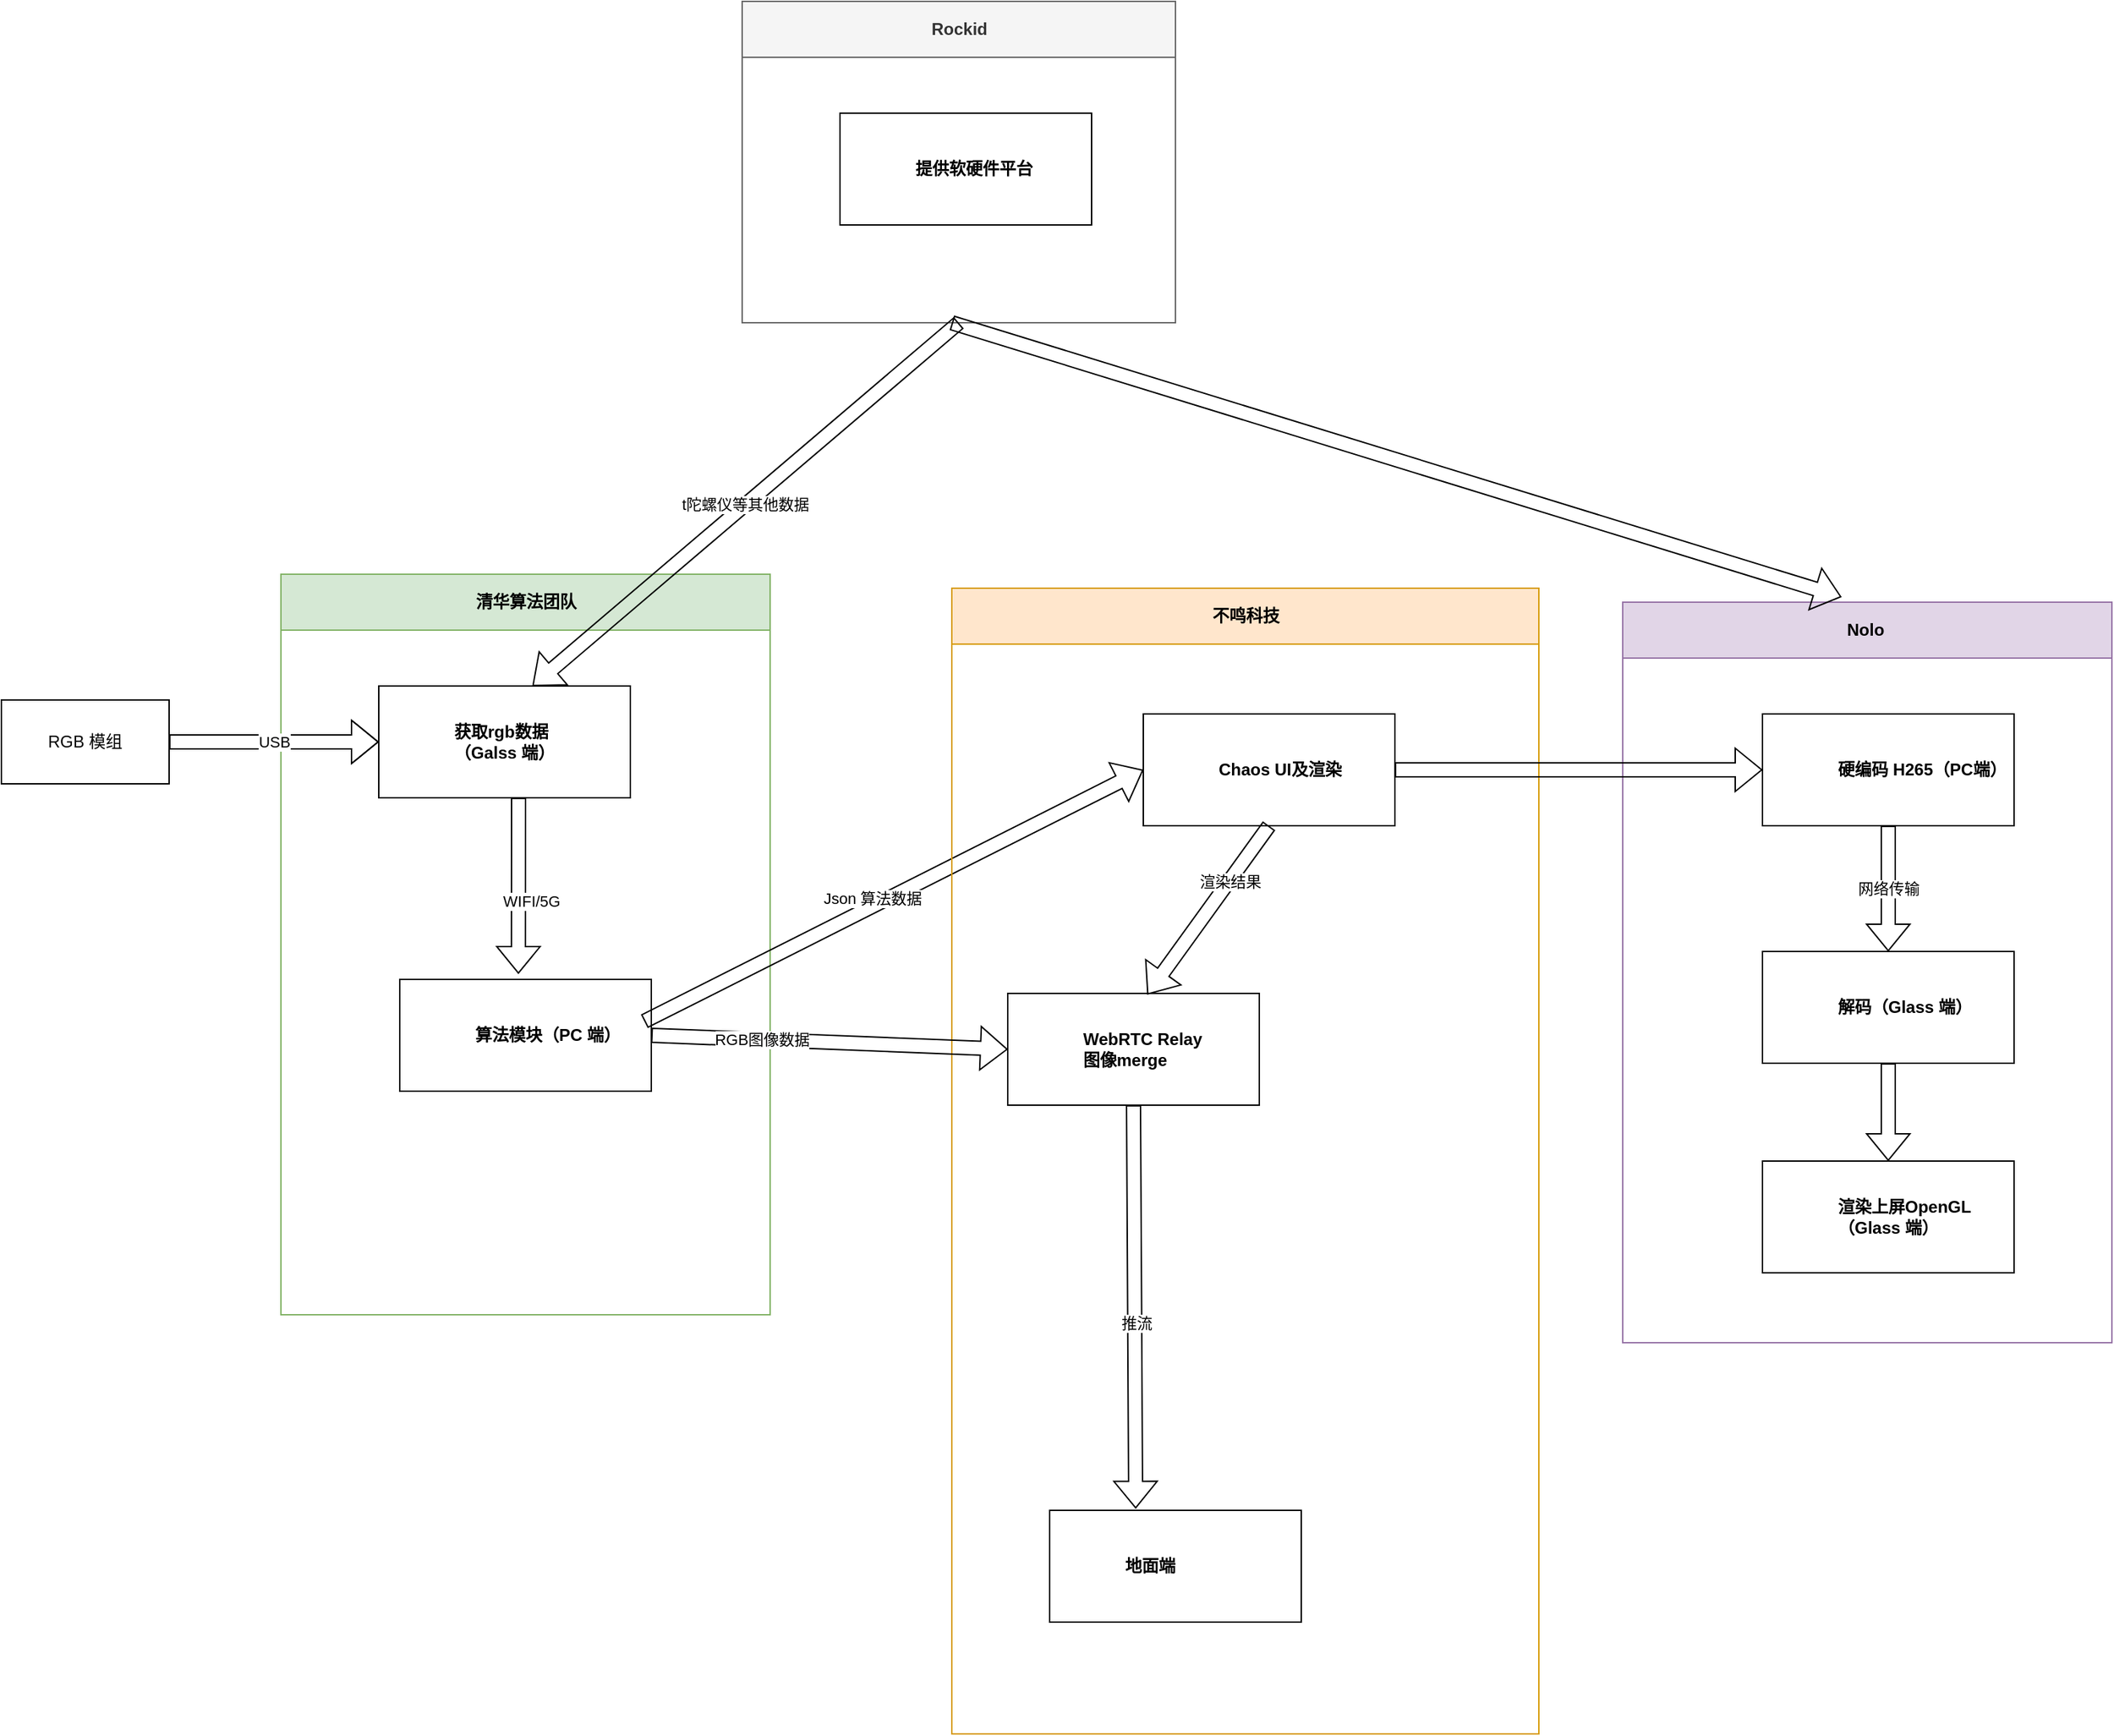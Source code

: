 <mxfile version="20.1.2" type="github">
  <diagram id="prtHgNgQTEPvFCAcTncT" name="Page-1">
    <mxGraphModel dx="1769" dy="1803" grid="1" gridSize="10" guides="1" tooltips="1" connect="1" arrows="1" fold="1" page="1" pageScale="1" pageWidth="827" pageHeight="1169" math="0" shadow="0">
      <root>
        <mxCell id="0" />
        <mxCell id="1" parent="0" />
        <mxCell id="dNxyNK7c78bLwvsdeMH5-11" value="清华算法团队" style="swimlane;html=1;startSize=40;horizontal=1;containerType=tree;glass=0;fillColor=#d5e8d4;strokeColor=#82b366;" parent="1" vertex="1">
          <mxGeometry x="30" y="90" width="350" height="530" as="geometry" />
        </mxCell>
        <UserObject label="获取rgb数据&lt;br&gt;（Galss 端）" name="Edward Morrison" position="Brand Manager" location="Office 2" email="me@example.com" placeholders="1" id="K5jtcFGWHod2hciiucq--11">
          <mxCell style="label;image=https://cdn3.iconfinder.com/data/icons/user-avatars-1/512/users-10-3-128.png;whiteSpace=wrap;html=1;rounded=0;glass=0;treeFolding=1;treeMoving=1;" parent="dNxyNK7c78bLwvsdeMH5-11" vertex="1">
            <mxGeometry x="70" y="80" width="180" height="80" as="geometry" />
          </mxCell>
        </UserObject>
        <mxCell id="K5jtcFGWHod2hciiucq--27" value="" style="shape=flexArrow;endArrow=classic;html=1;rounded=0;entryX=0.555;entryY=-0.05;entryDx=0;entryDy=0;entryPerimeter=0;" parent="dNxyNK7c78bLwvsdeMH5-11" edge="1">
          <mxGeometry width="50" height="50" relative="1" as="geometry">
            <mxPoint x="170" y="160" as="sourcePoint" />
            <mxPoint x="169.9" y="286" as="targetPoint" />
          </mxGeometry>
        </mxCell>
        <mxCell id="K5jtcFGWHod2hciiucq--29" value="WIFI/5G" style="edgeLabel;html=1;align=center;verticalAlign=middle;resizable=0;points=[];" parent="K5jtcFGWHod2hciiucq--27" vertex="1" connectable="0">
          <mxGeometry x="0.178" y="9" relative="1" as="geometry">
            <mxPoint as="offset" />
          </mxGeometry>
        </mxCell>
        <UserObject label="算法模块（PC 端）" name="Edward Morrison" position="Brand Manager" location="Office 2" email="me@example.com" placeholders="1" id="K5jtcFGWHod2hciiucq--28">
          <mxCell style="label;image=https://cdn3.iconfinder.com/data/icons/user-avatars-1/512/users-10-3-128.png;whiteSpace=wrap;html=1;rounded=0;glass=0;treeFolding=1;treeMoving=1;" parent="dNxyNK7c78bLwvsdeMH5-11" vertex="1">
            <mxGeometry x="85" y="290" width="180" height="80" as="geometry" />
          </mxCell>
        </UserObject>
        <mxCell id="K5jtcFGWHod2hciiucq--34" value="" style="shape=flexArrow;endArrow=classic;html=1;rounded=0;entryX=0;entryY=0.5;entryDx=0;entryDy=0;" parent="dNxyNK7c78bLwvsdeMH5-11" target="K5jtcFGWHod2hciiucq--33" edge="1">
          <mxGeometry width="50" height="50" relative="1" as="geometry">
            <mxPoint x="260" y="320" as="sourcePoint" />
            <mxPoint x="310" y="270" as="targetPoint" />
          </mxGeometry>
        </mxCell>
        <mxCell id="K5jtcFGWHod2hciiucq--35" value="Json 算法数据" style="edgeLabel;html=1;align=center;verticalAlign=middle;resizable=0;points=[];" parent="K5jtcFGWHod2hciiucq--34" vertex="1" connectable="0">
          <mxGeometry x="-0.074" y="6" relative="1" as="geometry">
            <mxPoint as="offset" />
          </mxGeometry>
        </mxCell>
        <mxCell id="K5jtcFGWHod2hciiucq--1" value="不鸣科技" style="swimlane;html=1;startSize=40;horizontal=1;containerType=tree;glass=0;fillColor=#ffe6cc;strokeColor=#d79b00;" parent="1" vertex="1">
          <mxGeometry x="510" y="100" width="420" height="820" as="geometry" />
        </mxCell>
        <UserObject label="WebRTC Relay&lt;br&gt;图像merge" name="Edward Morrison" position="Brand Manager" location="Office 2" email="me@example.com" placeholders="1" id="K5jtcFGWHod2hciiucq--30">
          <mxCell style="label;image=https://cdn3.iconfinder.com/data/icons/user-avatars-1/512/users-10-3-128.png;whiteSpace=wrap;html=1;rounded=0;glass=0;treeFolding=1;treeMoving=1;" parent="K5jtcFGWHod2hciiucq--1" vertex="1">
            <mxGeometry x="40" y="290" width="180" height="80" as="geometry" />
          </mxCell>
        </UserObject>
        <UserObject label="Chaos UI及渲染" name="Edward Morrison" position="Brand Manager" location="Office 2" email="me@example.com" placeholders="1" id="K5jtcFGWHod2hciiucq--33">
          <mxCell style="label;image=https://cdn3.iconfinder.com/data/icons/user-avatars-1/512/users-10-3-128.png;whiteSpace=wrap;html=1;rounded=0;glass=0;treeFolding=1;treeMoving=1;" parent="K5jtcFGWHod2hciiucq--1" vertex="1">
            <mxGeometry x="137" y="90" width="180" height="80" as="geometry" />
          </mxCell>
        </UserObject>
        <mxCell id="K5jtcFGWHod2hciiucq--36" value="" style="shape=flexArrow;endArrow=classic;html=1;rounded=0;exitX=0.5;exitY=1;exitDx=0;exitDy=0;entryX=0.555;entryY=0.009;entryDx=0;entryDy=0;entryPerimeter=0;" parent="K5jtcFGWHod2hciiucq--1" source="K5jtcFGWHod2hciiucq--33" target="K5jtcFGWHod2hciiucq--30" edge="1">
          <mxGeometry width="50" height="50" relative="1" as="geometry">
            <mxPoint x="210" y="250" as="sourcePoint" />
            <mxPoint x="260" y="200" as="targetPoint" />
          </mxGeometry>
        </mxCell>
        <mxCell id="K5jtcFGWHod2hciiucq--37" value="渲染结果" style="edgeLabel;html=1;align=center;verticalAlign=middle;resizable=0;points=[];" parent="K5jtcFGWHod2hciiucq--36" vertex="1" connectable="0">
          <mxGeometry x="-0.347" relative="1" as="geometry">
            <mxPoint as="offset" />
          </mxGeometry>
        </mxCell>
        <UserObject label="地面端" name="Edward Morrison" position="Brand Manager" location="Office 2" email="me@example.com" placeholders="1" id="K5jtcFGWHod2hciiucq--38">
          <mxCell style="label;image=https://cdn3.iconfinder.com/data/icons/user-avatars-1/512/users-10-3-128.png;whiteSpace=wrap;html=1;rounded=0;glass=0;treeFolding=1;treeMoving=1;" parent="K5jtcFGWHod2hciiucq--1" vertex="1">
            <mxGeometry x="70" y="660" width="180" height="80" as="geometry" />
          </mxCell>
        </UserObject>
        <mxCell id="K5jtcFGWHod2hciiucq--45" value="" style="shape=flexArrow;endArrow=classic;html=1;rounded=0;exitX=0.5;exitY=1;exitDx=0;exitDy=0;entryX=0.342;entryY=-0.016;entryDx=0;entryDy=0;entryPerimeter=0;" parent="K5jtcFGWHod2hciiucq--1" source="K5jtcFGWHod2hciiucq--30" target="K5jtcFGWHod2hciiucq--38" edge="1">
          <mxGeometry width="50" height="50" relative="1" as="geometry">
            <mxPoint x="110" y="420" as="sourcePoint" />
            <mxPoint x="160" y="590" as="targetPoint" />
          </mxGeometry>
        </mxCell>
        <mxCell id="K5jtcFGWHod2hciiucq--46" value="推流" style="edgeLabel;html=1;align=center;verticalAlign=middle;resizable=0;points=[];" parent="K5jtcFGWHod2hciiucq--45" vertex="1" connectable="0">
          <mxGeometry x="0.076" y="1" relative="1" as="geometry">
            <mxPoint as="offset" />
          </mxGeometry>
        </mxCell>
        <mxCell id="K5jtcFGWHod2hciiucq--5" value="Nolo&amp;nbsp;" style="swimlane;html=1;startSize=40;horizontal=1;containerType=tree;glass=0;fillColor=#e1d5e7;strokeColor=#9673a6;" parent="1" vertex="1">
          <mxGeometry x="990" y="110" width="350" height="530" as="geometry" />
        </mxCell>
        <UserObject label="硬编码 H265（PC端）" name="Edward Morrison" position="Brand Manager" location="Office 2" email="me@example.com" placeholders="1" id="K5jtcFGWHod2hciiucq--49">
          <mxCell style="label;image=https://cdn3.iconfinder.com/data/icons/user-avatars-1/512/users-10-3-128.png;whiteSpace=wrap;html=1;rounded=0;glass=0;treeFolding=1;treeMoving=1;" parent="K5jtcFGWHod2hciiucq--5" vertex="1">
            <mxGeometry x="100" y="80" width="180" height="80" as="geometry" />
          </mxCell>
        </UserObject>
        <UserObject label="解码（Glass 端）" name="Edward Morrison" position="Brand Manager" location="Office 2" email="me@example.com" placeholders="1" id="K5jtcFGWHod2hciiucq--58">
          <mxCell style="label;image=https://cdn3.iconfinder.com/data/icons/user-avatars-1/512/users-10-3-128.png;whiteSpace=wrap;html=1;rounded=0;glass=0;treeFolding=1;treeMoving=1;" parent="K5jtcFGWHod2hciiucq--5" vertex="1">
            <mxGeometry x="100" y="250" width="180" height="80" as="geometry" />
          </mxCell>
        </UserObject>
        <mxCell id="K5jtcFGWHod2hciiucq--61" value="网络传输" style="shape=flexArrow;endArrow=classic;html=1;rounded=0;exitX=0.5;exitY=1;exitDx=0;exitDy=0;" parent="K5jtcFGWHod2hciiucq--5" source="K5jtcFGWHod2hciiucq--49" target="K5jtcFGWHod2hciiucq--58" edge="1">
          <mxGeometry width="50" height="50" relative="1" as="geometry">
            <mxPoint x="180" y="210" as="sourcePoint" />
            <mxPoint x="230" y="160" as="targetPoint" />
          </mxGeometry>
        </mxCell>
        <UserObject label="渲染上屏OpenGL（Glass 端）" name="Edward Morrison" position="Brand Manager" location="Office 2" email="me@example.com" placeholders="1" id="K5jtcFGWHod2hciiucq--70">
          <mxCell style="label;image=https://cdn3.iconfinder.com/data/icons/user-avatars-1/512/users-10-3-128.png;whiteSpace=wrap;html=1;rounded=0;glass=0;treeFolding=1;treeMoving=1;" parent="K5jtcFGWHod2hciiucq--5" vertex="1">
            <mxGeometry x="100" y="400" width="180" height="80" as="geometry" />
          </mxCell>
        </UserObject>
        <mxCell id="K5jtcFGWHod2hciiucq--71" value="" style="shape=flexArrow;endArrow=classic;html=1;rounded=0;exitX=0.5;exitY=1;exitDx=0;exitDy=0;entryX=0.5;entryY=0;entryDx=0;entryDy=0;" parent="K5jtcFGWHod2hciiucq--5" source="K5jtcFGWHod2hciiucq--58" target="K5jtcFGWHod2hciiucq--70" edge="1">
          <mxGeometry width="50" height="50" relative="1" as="geometry">
            <mxPoint x="190" y="380" as="sourcePoint" />
            <mxPoint x="240" y="330" as="targetPoint" />
          </mxGeometry>
        </mxCell>
        <mxCell id="K5jtcFGWHod2hciiucq--9" value="RGB 模组" style="rounded=0;whiteSpace=wrap;html=1;" parent="1" vertex="1">
          <mxGeometry x="-170" y="180" width="120" height="60" as="geometry" />
        </mxCell>
        <mxCell id="K5jtcFGWHod2hciiucq--15" value="USB" style="shape=flexArrow;endArrow=classic;html=1;rounded=0;exitX=1;exitY=0.5;exitDx=0;exitDy=0;entryX=0;entryY=0.5;entryDx=0;entryDy=0;" parent="1" source="K5jtcFGWHod2hciiucq--9" target="K5jtcFGWHod2hciiucq--11" edge="1">
          <mxGeometry width="50" height="50" relative="1" as="geometry">
            <mxPoint x="-30" y="240" as="sourcePoint" />
            <mxPoint x="20" y="190" as="targetPoint" />
            <Array as="points">
              <mxPoint x="30" y="210" />
            </Array>
          </mxGeometry>
        </mxCell>
        <mxCell id="K5jtcFGWHod2hciiucq--16" value="Rockid" style="swimlane;html=1;startSize=40;horizontal=1;containerType=tree;glass=0;fillColor=#f5f5f5;fontColor=#333333;strokeColor=#666666;" parent="1" vertex="1">
          <mxGeometry x="360" y="-320" width="310" height="230" as="geometry" />
        </mxCell>
        <UserObject label="提供软硬件平台" name="Edward Morrison" position="Brand Manager" location="Office 2" email="me@example.com" placeholders="1" id="K5jtcFGWHod2hciiucq--20">
          <mxCell style="label;image=https://cdn3.iconfinder.com/data/icons/user-avatars-1/512/users-10-3-128.png;whiteSpace=wrap;html=1;rounded=0;glass=0;treeFolding=1;treeMoving=1;" parent="K5jtcFGWHod2hciiucq--16" vertex="1">
            <mxGeometry x="70" y="80" width="180" height="80" as="geometry" />
          </mxCell>
        </UserObject>
        <mxCell id="K5jtcFGWHod2hciiucq--21" value="t陀螺仪等其他数据" style="shape=flexArrow;endArrow=classic;html=1;rounded=0;entryX=0.611;entryY=0;entryDx=0;entryDy=0;entryPerimeter=0;exitX=0.5;exitY=1;exitDx=0;exitDy=0;" parent="1" source="K5jtcFGWHod2hciiucq--16" target="K5jtcFGWHod2hciiucq--11" edge="1">
          <mxGeometry width="50" height="50" relative="1" as="geometry">
            <mxPoint x="320" y="-140" as="sourcePoint" />
            <mxPoint x="370" y="-200" as="targetPoint" />
          </mxGeometry>
        </mxCell>
        <mxCell id="K5jtcFGWHod2hciiucq--31" value="" style="shape=flexArrow;endArrow=classic;html=1;rounded=0;entryX=0;entryY=0.5;entryDx=0;entryDy=0;exitX=1;exitY=0.5;exitDx=0;exitDy=0;" parent="1" source="K5jtcFGWHod2hciiucq--28" target="K5jtcFGWHod2hciiucq--30" edge="1">
          <mxGeometry width="50" height="50" relative="1" as="geometry">
            <mxPoint x="300" y="450" as="sourcePoint" />
            <mxPoint x="350" y="400" as="targetPoint" />
          </mxGeometry>
        </mxCell>
        <mxCell id="K5jtcFGWHod2hciiucq--32" value="RGB图像数据" style="edgeLabel;html=1;align=center;verticalAlign=middle;resizable=0;points=[];" parent="K5jtcFGWHod2hciiucq--31" vertex="1" connectable="0">
          <mxGeometry x="-0.379" relative="1" as="geometry">
            <mxPoint as="offset" />
          </mxGeometry>
        </mxCell>
        <mxCell id="K5jtcFGWHod2hciiucq--53" value="" style="shape=flexArrow;endArrow=classic;html=1;rounded=0;entryX=0;entryY=0.5;entryDx=0;entryDy=0;" parent="1" source="K5jtcFGWHod2hciiucq--33" target="K5jtcFGWHod2hciiucq--49" edge="1">
          <mxGeometry width="50" height="50" relative="1" as="geometry">
            <mxPoint x="317" y="180" as="sourcePoint" />
            <mxPoint x="1407.711" y="330" as="targetPoint" />
          </mxGeometry>
        </mxCell>
        <mxCell id="K5jtcFGWHod2hciiucq--72" value="" style="shape=flexArrow;endArrow=classic;html=1;rounded=0;entryX=0.447;entryY=-0.007;entryDx=0;entryDy=0;entryPerimeter=0;" parent="1" target="K5jtcFGWHod2hciiucq--5" edge="1">
          <mxGeometry width="50" height="50" relative="1" as="geometry">
            <mxPoint x="510" y="-90" as="sourcePoint" />
            <mxPoint x="570" y="-90" as="targetPoint" />
          </mxGeometry>
        </mxCell>
      </root>
    </mxGraphModel>
  </diagram>
</mxfile>
